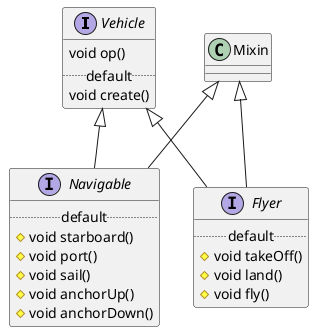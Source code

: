 @startuml

interface Vehicle {
void op()
.. default ..
void create()
}

interface Navigable {
.. default ..
#void starboard()
#void port()
#void sail()
#void anchorUp()
#void anchorDown()
}

interface Flyer {
.. default ..
#void takeOff()
#void land()
#void fly()
}

class Mixin

Vehicle <|-- Navigable
Vehicle <|-- Flyer

Mixin <|-- Navigable
Mixin <|-- Flyer

@enduml
